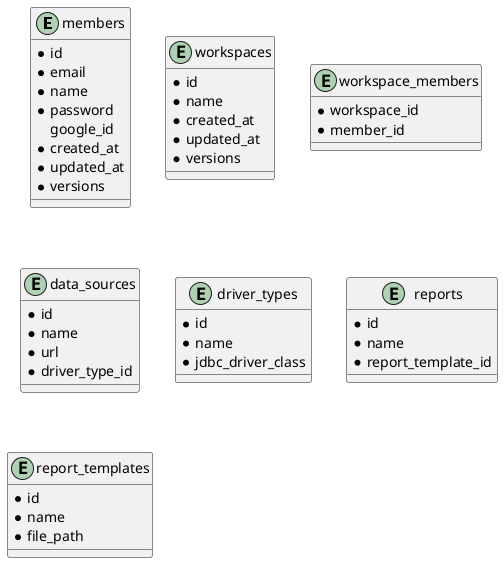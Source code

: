 @startuml

entity members {
  * id
  * email
  * name
  * password
    google_id
  * created_at
  * updated_at
  * versions
}

entity workspaces {
  * id
  * name
  * created_at
  * updated_at
  * versions
}

entity workspace_members {
  * workspace_id
  * member_id
}

entity data_sources {
  * id
  * name
  * url
  * driver_type_id
}

entity driver_types {
  * id
  * name
  * jdbc_driver_class
}

entity reports {
  * id
  * name
  * report_template_id
}

entity report_templates {
  * id
  * name
  * file_path
}

@enduml
